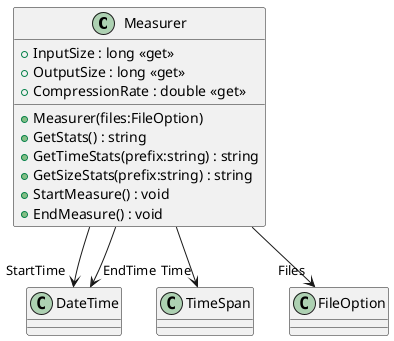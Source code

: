 @startuml
class Measurer {
    + InputSize : long <<get>>
    + OutputSize : long <<get>>
    + CompressionRate : double <<get>>
    + Measurer(files:FileOption)
    + GetStats() : string
    + GetTimeStats(prefix:string) : string
    + GetSizeStats(prefix:string) : string
    + StartMeasure() : void
    + EndMeasure() : void
}
Measurer --> "StartTime" DateTime
Measurer --> "EndTime" DateTime
Measurer --> "Time" TimeSpan
Measurer --> "Files" FileOption
@enduml
